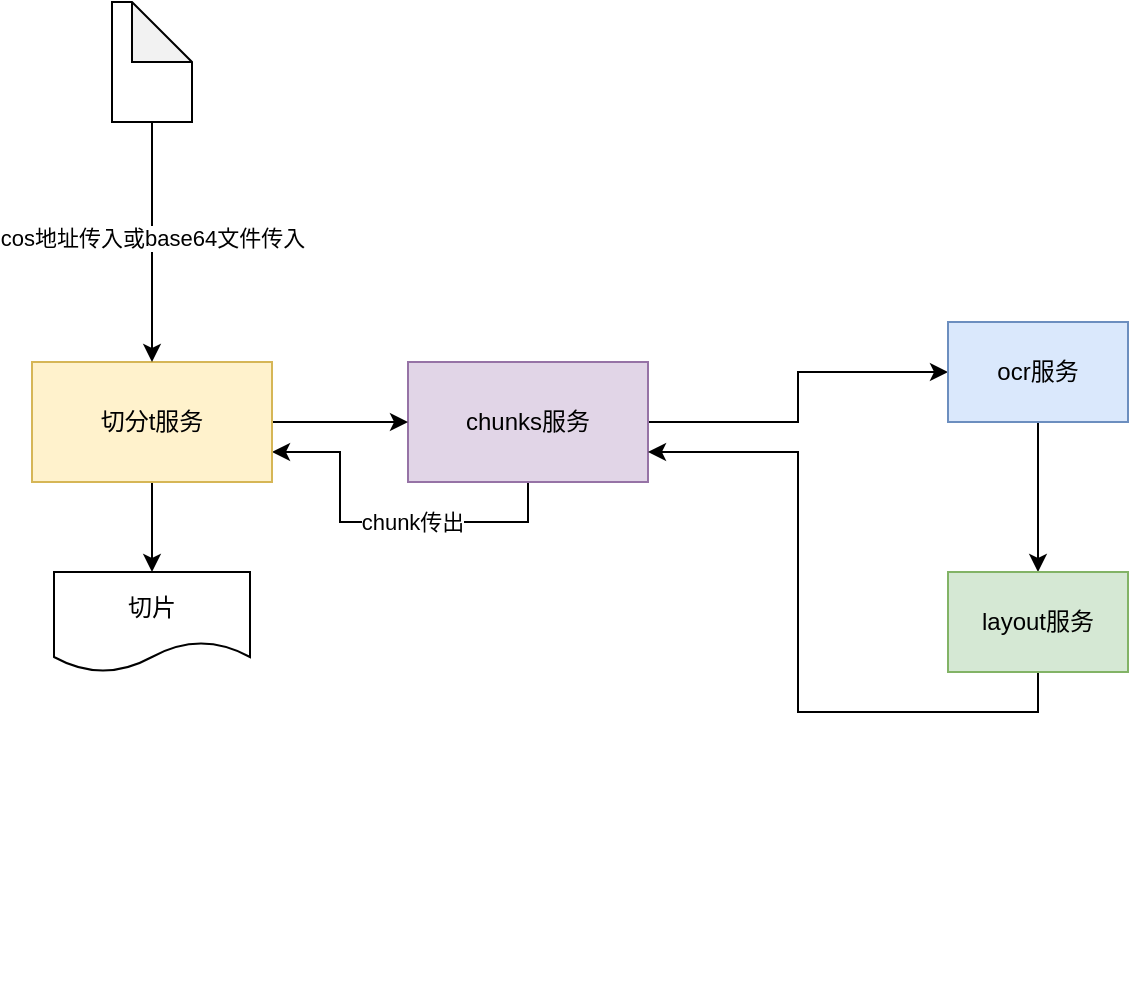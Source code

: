 <mxfile version="24.7.6">
  <diagram name="Page-1" id="yRN7_DYWB4P0TT4ve2G-">
    <mxGraphModel dx="2863" dy="1550" grid="1" gridSize="10" guides="1" tooltips="1" connect="1" arrows="1" fold="1" page="1" pageScale="1" pageWidth="850" pageHeight="1100" math="0" shadow="0">
      <root>
        <mxCell id="0" />
        <mxCell id="1" parent="0" />
        <mxCell id="xJbeB3inDS6_q-BWxhlk-7" style="edgeStyle=orthogonalEdgeStyle;rounded=0;orthogonalLoop=1;jettySize=auto;html=1;exitX=0.5;exitY=1;exitDx=0;exitDy=0;entryX=1;entryY=0.75;entryDx=0;entryDy=0;" parent="1" source="xJbeB3inDS6_q-BWxhlk-1" edge="1" target="xJbeB3inDS6_q-BWxhlk-2">
          <mxGeometry relative="1" as="geometry">
            <mxPoint x="290" y="460" as="targetPoint" />
          </mxGeometry>
        </mxCell>
        <mxCell id="xJbeB3inDS6_q-BWxhlk-9" value="chunk传出" style="edgeLabel;html=1;align=center;verticalAlign=middle;resizable=0;points=[];" parent="xJbeB3inDS6_q-BWxhlk-7" vertex="1" connectable="0">
          <mxGeometry x="-0.149" relative="1" as="geometry">
            <mxPoint as="offset" />
          </mxGeometry>
        </mxCell>
        <mxCell id="xJbeB3inDS6_q-BWxhlk-10" style="edgeStyle=orthogonalEdgeStyle;rounded=0;orthogonalLoop=1;jettySize=auto;html=1;exitX=1;exitY=0.5;exitDx=0;exitDy=0;entryX=0;entryY=0.5;entryDx=0;entryDy=0;" parent="1" source="xJbeB3inDS6_q-BWxhlk-1" target="xJbeB3inDS6_q-BWxhlk-11" edge="1">
          <mxGeometry relative="1" as="geometry">
            <mxPoint x="610" y="345" as="targetPoint" />
            <mxPoint x="620" y="340" as="sourcePoint" />
          </mxGeometry>
        </mxCell>
        <mxCell id="xJbeB3inDS6_q-BWxhlk-1" value="chunks服务" style="rounded=0;whiteSpace=wrap;html=1;fillColor=#e1d5e7;strokeColor=#9673a6;" parent="1" vertex="1">
          <mxGeometry x="410" y="270" width="120" height="60" as="geometry" />
        </mxCell>
        <mxCell id="cPm8cSMA9BG1XVKqefQl-5" style="edgeStyle=orthogonalEdgeStyle;rounded=0;orthogonalLoop=1;jettySize=auto;html=1;exitX=1;exitY=0.5;exitDx=0;exitDy=0;entryX=0;entryY=0.5;entryDx=0;entryDy=0;" edge="1" parent="1" source="xJbeB3inDS6_q-BWxhlk-2" target="xJbeB3inDS6_q-BWxhlk-1">
          <mxGeometry relative="1" as="geometry" />
        </mxCell>
        <mxCell id="cPm8cSMA9BG1XVKqefQl-6" style="edgeStyle=orthogonalEdgeStyle;rounded=0;orthogonalLoop=1;jettySize=auto;html=1;exitX=0.5;exitY=1;exitDx=0;exitDy=0;entryX=0.5;entryY=0;entryDx=0;entryDy=0;" edge="1" parent="1" source="xJbeB3inDS6_q-BWxhlk-2" target="cPm8cSMA9BG1XVKqefQl-2">
          <mxGeometry relative="1" as="geometry" />
        </mxCell>
        <mxCell id="xJbeB3inDS6_q-BWxhlk-2" value="切分t服务" style="rounded=0;whiteSpace=wrap;html=1;fillColor=#fff2cc;strokeColor=#d6b656;" parent="1" vertex="1">
          <mxGeometry x="222" y="270" width="120" height="60" as="geometry" />
        </mxCell>
        <mxCell id="xJbeB3inDS6_q-BWxhlk-4" style="edgeStyle=orthogonalEdgeStyle;rounded=0;orthogonalLoop=1;jettySize=auto;html=1;exitX=0.5;exitY=1;exitDx=0;exitDy=0;exitPerimeter=0;entryX=0.5;entryY=0;entryDx=0;entryDy=0;" parent="1" source="xJbeB3inDS6_q-BWxhlk-3" target="xJbeB3inDS6_q-BWxhlk-2" edge="1">
          <mxGeometry relative="1" as="geometry" />
        </mxCell>
        <mxCell id="xJbeB3inDS6_q-BWxhlk-6" value="cos地址传入或base64文件传入" style="edgeLabel;html=1;align=center;verticalAlign=middle;resizable=0;points=[];" parent="xJbeB3inDS6_q-BWxhlk-4" vertex="1" connectable="0">
          <mxGeometry x="-0.033" relative="1" as="geometry">
            <mxPoint as="offset" />
          </mxGeometry>
        </mxCell>
        <mxCell id="xJbeB3inDS6_q-BWxhlk-3" value="" style="shape=note;whiteSpace=wrap;html=1;backgroundOutline=1;darkOpacity=0.05;" parent="1" vertex="1">
          <mxGeometry x="262" y="90" width="40" height="60" as="geometry" />
        </mxCell>
        <mxCell id="cPm8cSMA9BG1XVKqefQl-3" style="edgeStyle=orthogonalEdgeStyle;rounded=0;orthogonalLoop=1;jettySize=auto;html=1;exitX=0.5;exitY=1;exitDx=0;exitDy=0;entryX=0.5;entryY=0;entryDx=0;entryDy=0;" edge="1" parent="1" source="xJbeB3inDS6_q-BWxhlk-11" target="xJbeB3inDS6_q-BWxhlk-12">
          <mxGeometry relative="1" as="geometry" />
        </mxCell>
        <mxCell id="xJbeB3inDS6_q-BWxhlk-11" value="ocr服务" style="rounded=0;whiteSpace=wrap;html=1;fillColor=#dae8fc;strokeColor=#6c8ebf;" parent="1" vertex="1">
          <mxGeometry x="680" y="250" width="90" height="50" as="geometry" />
        </mxCell>
        <mxCell id="cPm8cSMA9BG1XVKqefQl-4" style="edgeStyle=orthogonalEdgeStyle;rounded=0;orthogonalLoop=1;jettySize=auto;html=1;exitX=0.5;exitY=1;exitDx=0;exitDy=0;entryX=1;entryY=0.75;entryDx=0;entryDy=0;" edge="1" parent="1" source="xJbeB3inDS6_q-BWxhlk-12" target="xJbeB3inDS6_q-BWxhlk-1">
          <mxGeometry relative="1" as="geometry" />
        </mxCell>
        <mxCell id="xJbeB3inDS6_q-BWxhlk-12" value="layout服务" style="rounded=0;whiteSpace=wrap;html=1;fillColor=#d5e8d4;strokeColor=#82b366;" parent="1" vertex="1">
          <mxGeometry x="680" y="375" width="90" height="50" as="geometry" />
        </mxCell>
        <mxCell id="xJbeB3inDS6_q-BWxhlk-21" style="edgeStyle=orthogonalEdgeStyle;rounded=0;orthogonalLoop=1;jettySize=auto;html=1;exitX=0.5;exitY=1;exitDx=0;exitDy=0;" parent="1" edge="1">
          <mxGeometry relative="1" as="geometry">
            <mxPoint x="292" y="580" as="targetPoint" />
            <mxPoint x="292" y="580" as="sourcePoint" />
          </mxGeometry>
        </mxCell>
        <mxCell id="cPm8cSMA9BG1XVKqefQl-2" value="切片" style="shape=document;whiteSpace=wrap;html=1;boundedLbl=1;" vertex="1" parent="1">
          <mxGeometry x="233" y="375" width="98" height="50" as="geometry" />
        </mxCell>
      </root>
    </mxGraphModel>
  </diagram>
</mxfile>
